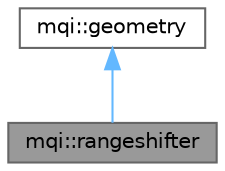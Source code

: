 digraph "mqi::rangeshifter"
{
 // LATEX_PDF_SIZE
  bgcolor="transparent";
  edge [fontname=Helvetica,fontsize=10,labelfontname=Helvetica,labelfontsize=10];
  node [fontname=Helvetica,fontsize=10,shape=box,height=0.2,width=0.4];
  Node1 [id="Node000001",label="mqi::rangeshifter",height=0.2,width=0.4,color="gray40", fillcolor="grey60", style="filled", fontcolor="black",tooltip="Represents a range shifter geometry used in radiotherapy, which can be rectangular or cylindrical."];
  Node2 -> Node1 [id="edge1_Node000001_Node000002",dir="back",color="steelblue1",style="solid",tooltip=" "];
  Node2 [id="Node000002",label="mqi::geometry",height=0.2,width=0.4,color="gray40", fillcolor="white", style="filled",URL="$classmqi_1_1geometry.html",tooltip="An abstract base class for all geometric objects in the simulation."];
}
